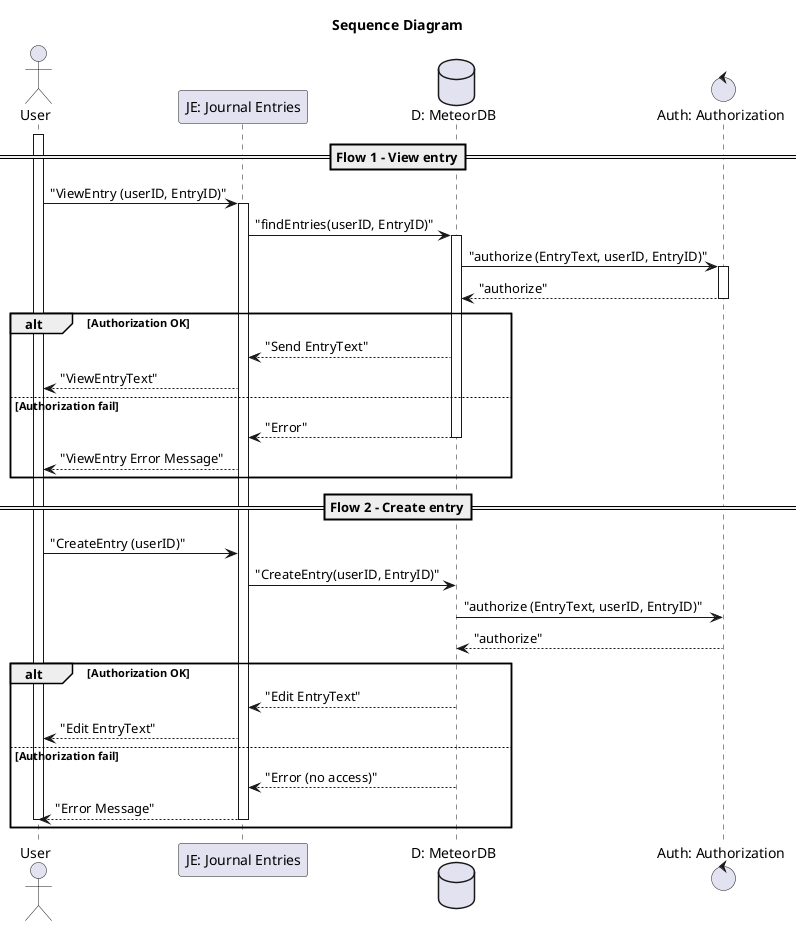 @startuml
title Sequence Diagram
== Flow 1 - View entry==
actor "User" as MR
participant "JE: Journal Entries" as JE
database "D: MeteorDB" as D
control "Auth: Authorization" as AS
activate MR
MR -> JE: "ViewEntry (userID, EntryID)"
activate JE
JE -> D: "findEntries(userID, EntryID)"
activate D
D -> AS: "authorize (EntryText, userID, EntryID)"
activate AS
AS --> D: "authorize"
deactivate AS
alt Authorization OK
D --> JE: "Send EntryText"
JE --> MR: "ViewEntryText"
else Authorization fail
D --> JE: "Error"
deactivate D
JE --> MR: "ViewEntry Error Message"
end
== Flow 2 - Create entry==
MR -> JE: "CreateEntry (userID)"
JE -> D: "CreateEntry(userID, EntryID)"
D -> AS: "authorize (EntryText, userID, EntryID)"
AS --> D: "authorize"
alt Authorization OK
D --> JE: "Edit EntryText"
JE --> MR: "Edit EntryText"
else Authorization fail
D --> JE: "Error (no access)"
deactivate D
JE --> MR: "Error Message"
deactivate JE
deactivate MR
end
@enduml